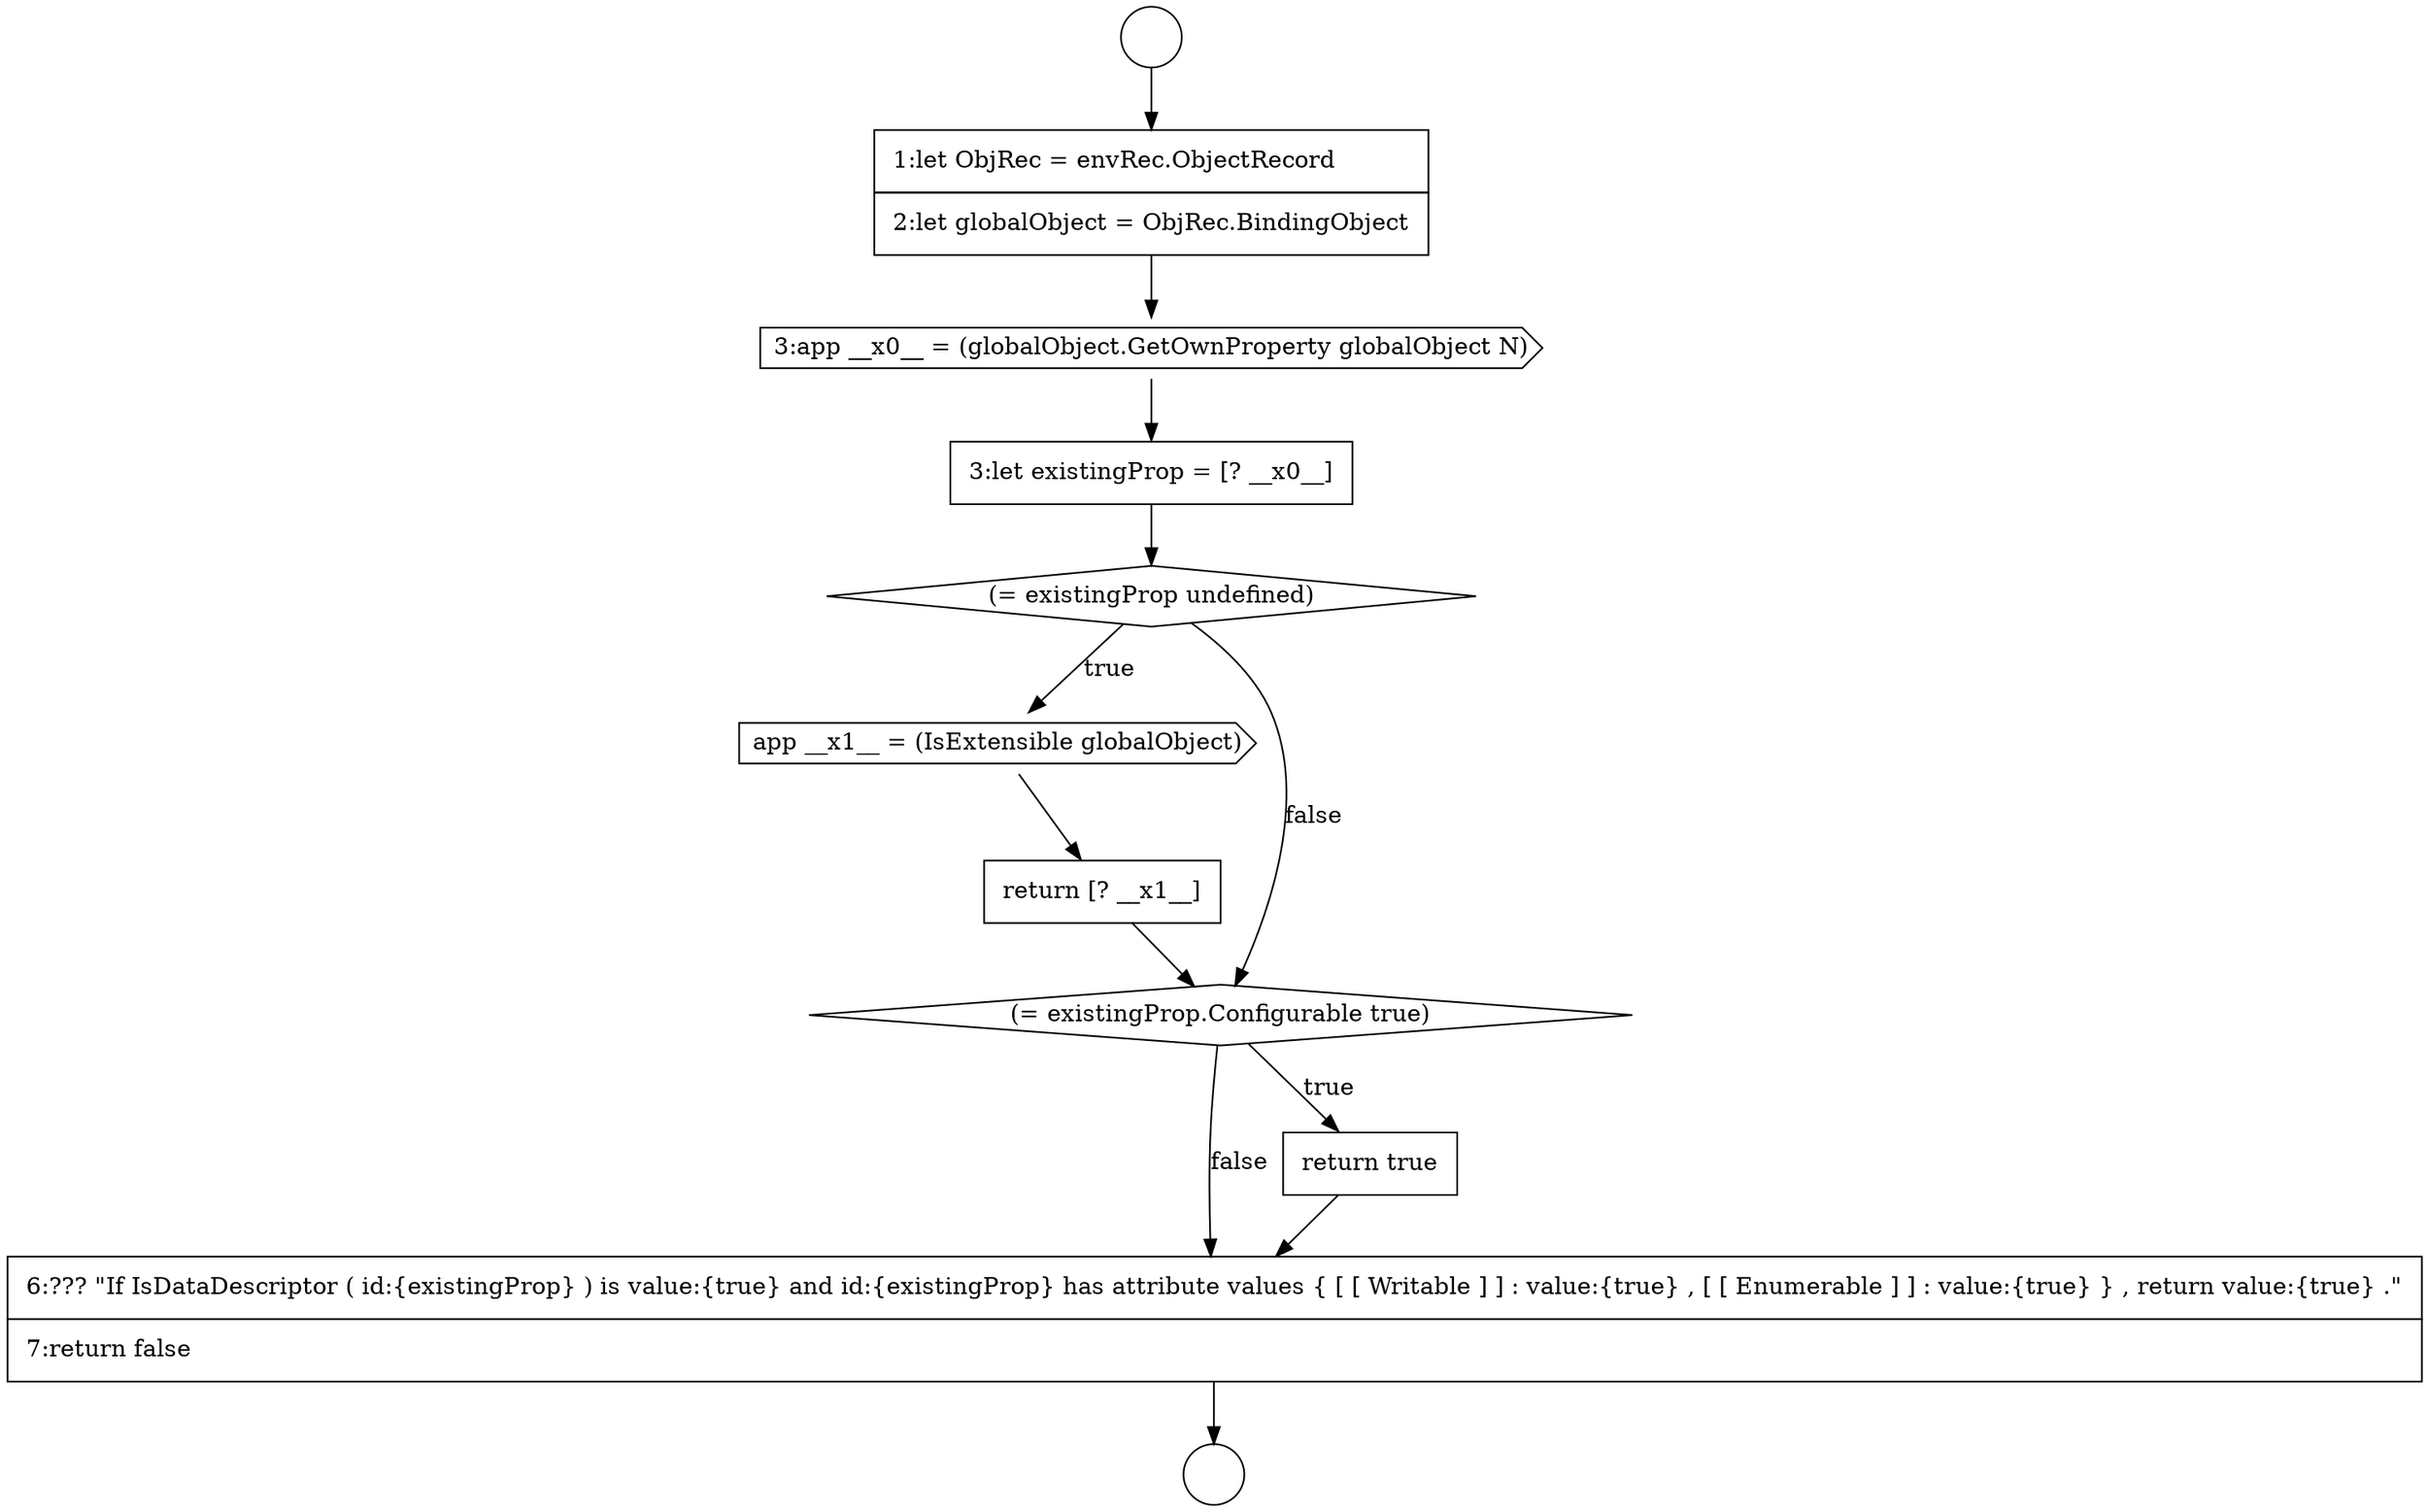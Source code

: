 digraph {
  node1327 [shape=cds, label=<<font color="black">3:app __x0__ = (globalObject.GetOwnProperty globalObject N)</font>> color="black" fillcolor="white" style=filled]
  node1330 [shape=cds, label=<<font color="black">app __x1__ = (IsExtensible globalObject)</font>> color="black" fillcolor="white" style=filled]
  node1334 [shape=none, margin=0, label=<<font color="black">
    <table border="0" cellborder="1" cellspacing="0" cellpadding="10">
      <tr><td align="left">6:??? &quot;If IsDataDescriptor ( id:{existingProp} ) is value:{true} and id:{existingProp} has attribute values { [ [ Writable ] ] : value:{true} , [ [ Enumerable ] ] : value:{true} } , return value:{true} .&quot;</td></tr>
      <tr><td align="left">7:return false</td></tr>
    </table>
  </font>> color="black" fillcolor="white" style=filled]
  node1328 [shape=none, margin=0, label=<<font color="black">
    <table border="0" cellborder="1" cellspacing="0" cellpadding="10">
      <tr><td align="left">3:let existingProp = [? __x0__]</td></tr>
    </table>
  </font>> color="black" fillcolor="white" style=filled]
  node1329 [shape=diamond, label=<<font color="black">(= existingProp undefined)</font>> color="black" fillcolor="white" style=filled]
  node1324 [shape=circle label=" " color="black" fillcolor="white" style=filled]
  node1333 [shape=none, margin=0, label=<<font color="black">
    <table border="0" cellborder="1" cellspacing="0" cellpadding="10">
      <tr><td align="left">return true</td></tr>
    </table>
  </font>> color="black" fillcolor="white" style=filled]
  node1332 [shape=diamond, label=<<font color="black">(= existingProp.Configurable true)</font>> color="black" fillcolor="white" style=filled]
  node1325 [shape=circle label=" " color="black" fillcolor="white" style=filled]
  node1326 [shape=none, margin=0, label=<<font color="black">
    <table border="0" cellborder="1" cellspacing="0" cellpadding="10">
      <tr><td align="left">1:let ObjRec = envRec.ObjectRecord</td></tr>
      <tr><td align="left">2:let globalObject = ObjRec.BindingObject</td></tr>
    </table>
  </font>> color="black" fillcolor="white" style=filled]
  node1331 [shape=none, margin=0, label=<<font color="black">
    <table border="0" cellborder="1" cellspacing="0" cellpadding="10">
      <tr><td align="left">return [? __x1__]</td></tr>
    </table>
  </font>> color="black" fillcolor="white" style=filled]
  node1329 -> node1330 [label=<<font color="black">true</font>> color="black"]
  node1329 -> node1332 [label=<<font color="black">false</font>> color="black"]
  node1326 -> node1327 [ color="black"]
  node1327 -> node1328 [ color="black"]
  node1333 -> node1334 [ color="black"]
  node1328 -> node1329 [ color="black"]
  node1332 -> node1333 [label=<<font color="black">true</font>> color="black"]
  node1332 -> node1334 [label=<<font color="black">false</font>> color="black"]
  node1334 -> node1325 [ color="black"]
  node1331 -> node1332 [ color="black"]
  node1324 -> node1326 [ color="black"]
  node1330 -> node1331 [ color="black"]
}
